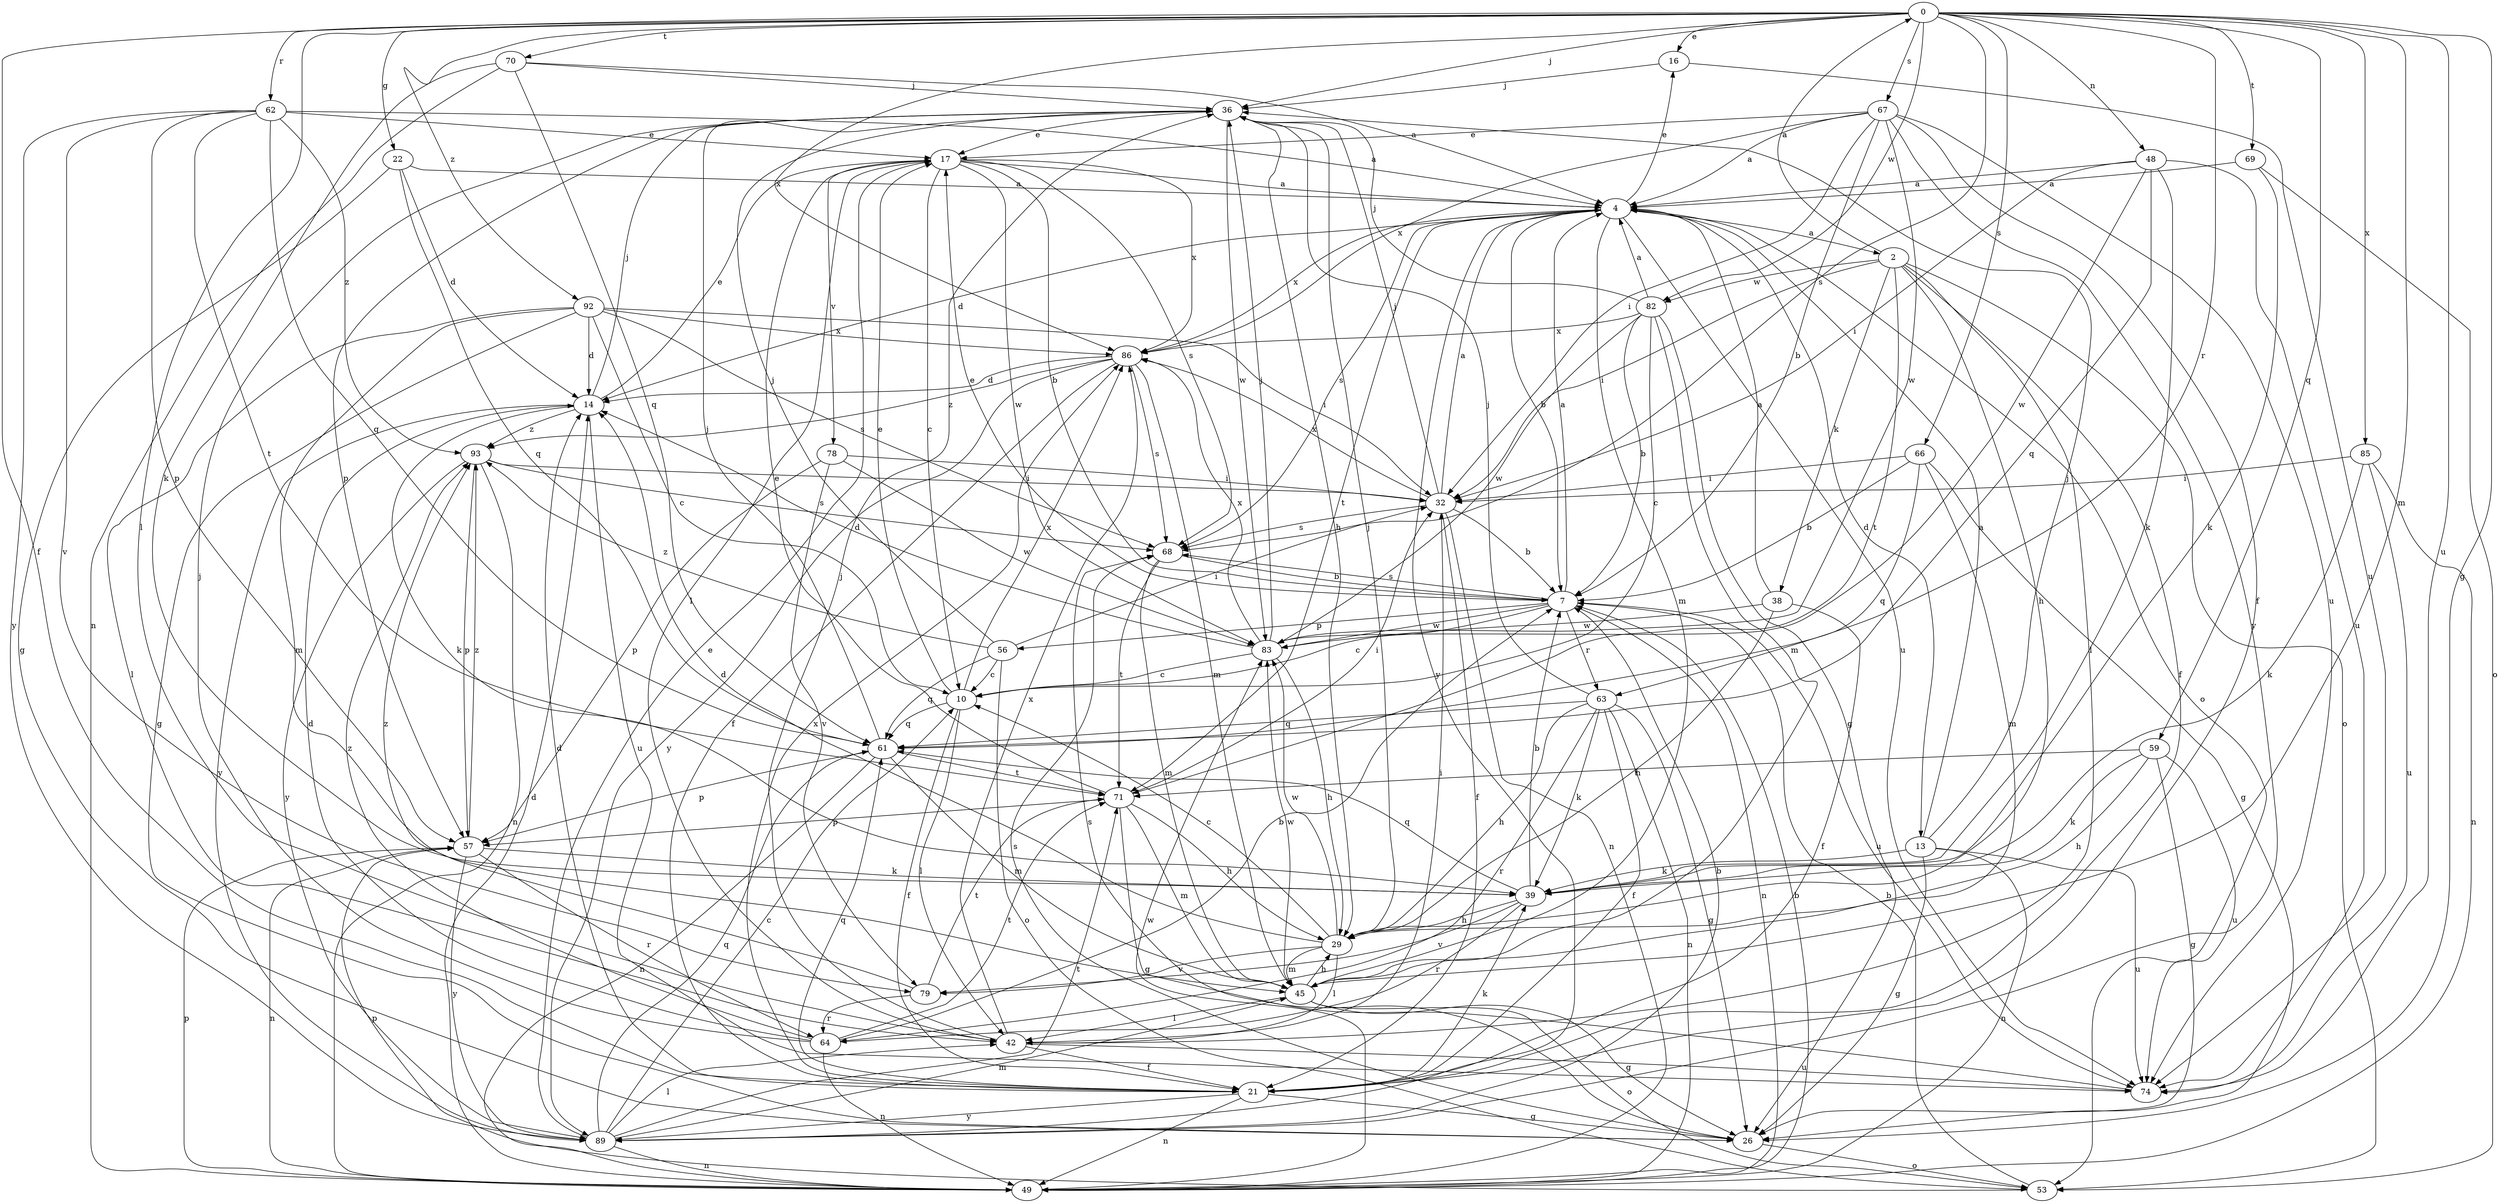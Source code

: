 strict digraph  {
0;
2;
4;
7;
10;
13;
14;
16;
17;
21;
22;
26;
29;
32;
36;
38;
39;
42;
45;
48;
49;
53;
56;
57;
59;
61;
62;
63;
64;
66;
67;
68;
69;
70;
71;
74;
78;
79;
82;
83;
85;
86;
89;
92;
93;
0 -> 16  [label=e];
0 -> 21  [label=f];
0 -> 22  [label=g];
0 -> 26  [label=g];
0 -> 36  [label=j];
0 -> 42  [label=l];
0 -> 45  [label=m];
0 -> 48  [label=n];
0 -> 59  [label=q];
0 -> 62  [label=r];
0 -> 63  [label=r];
0 -> 66  [label=s];
0 -> 67  [label=s];
0 -> 68  [label=s];
0 -> 69  [label=t];
0 -> 70  [label=t];
0 -> 74  [label=u];
0 -> 82  [label=w];
0 -> 85  [label=x];
0 -> 86  [label=x];
0 -> 92  [label=z];
2 -> 0  [label=a];
2 -> 21  [label=f];
2 -> 29  [label=h];
2 -> 32  [label=i];
2 -> 38  [label=k];
2 -> 42  [label=l];
2 -> 53  [label=o];
2 -> 71  [label=t];
2 -> 82  [label=w];
4 -> 2  [label=a];
4 -> 7  [label=b];
4 -> 13  [label=d];
4 -> 14  [label=d];
4 -> 16  [label=e];
4 -> 45  [label=m];
4 -> 53  [label=o];
4 -> 68  [label=s];
4 -> 71  [label=t];
4 -> 74  [label=u];
4 -> 86  [label=x];
4 -> 89  [label=y];
7 -> 4  [label=a];
7 -> 10  [label=c];
7 -> 17  [label=e];
7 -> 49  [label=n];
7 -> 56  [label=p];
7 -> 63  [label=r];
7 -> 68  [label=s];
7 -> 74  [label=u];
7 -> 83  [label=w];
10 -> 17  [label=e];
10 -> 21  [label=f];
10 -> 42  [label=l];
10 -> 61  [label=q];
10 -> 86  [label=x];
13 -> 4  [label=a];
13 -> 26  [label=g];
13 -> 36  [label=j];
13 -> 39  [label=k];
13 -> 49  [label=n];
13 -> 74  [label=u];
14 -> 17  [label=e];
14 -> 36  [label=j];
14 -> 39  [label=k];
14 -> 74  [label=u];
14 -> 89  [label=y];
14 -> 93  [label=z];
16 -> 36  [label=j];
16 -> 74  [label=u];
17 -> 4  [label=a];
17 -> 7  [label=b];
17 -> 10  [label=c];
17 -> 42  [label=l];
17 -> 68  [label=s];
17 -> 78  [label=v];
17 -> 83  [label=w];
17 -> 86  [label=x];
21 -> 14  [label=d];
21 -> 26  [label=g];
21 -> 39  [label=k];
21 -> 49  [label=n];
21 -> 61  [label=q];
21 -> 86  [label=x];
21 -> 89  [label=y];
22 -> 4  [label=a];
22 -> 14  [label=d];
22 -> 26  [label=g];
22 -> 61  [label=q];
26 -> 53  [label=o];
26 -> 68  [label=s];
29 -> 10  [label=c];
29 -> 14  [label=d];
29 -> 36  [label=j];
29 -> 42  [label=l];
29 -> 45  [label=m];
29 -> 79  [label=v];
29 -> 83  [label=w];
32 -> 4  [label=a];
32 -> 7  [label=b];
32 -> 21  [label=f];
32 -> 36  [label=j];
32 -> 49  [label=n];
32 -> 68  [label=s];
32 -> 86  [label=x];
36 -> 17  [label=e];
36 -> 29  [label=h];
36 -> 57  [label=p];
36 -> 83  [label=w];
38 -> 4  [label=a];
38 -> 21  [label=f];
38 -> 29  [label=h];
38 -> 83  [label=w];
39 -> 7  [label=b];
39 -> 29  [label=h];
39 -> 61  [label=q];
39 -> 64  [label=r];
39 -> 79  [label=v];
42 -> 21  [label=f];
42 -> 32  [label=i];
42 -> 36  [label=j];
42 -> 74  [label=u];
42 -> 86  [label=x];
45 -> 26  [label=g];
45 -> 29  [label=h];
45 -> 42  [label=l];
45 -> 53  [label=o];
45 -> 83  [label=w];
48 -> 4  [label=a];
48 -> 32  [label=i];
48 -> 39  [label=k];
48 -> 61  [label=q];
48 -> 74  [label=u];
48 -> 83  [label=w];
49 -> 7  [label=b];
49 -> 14  [label=d];
49 -> 57  [label=p];
49 -> 83  [label=w];
53 -> 7  [label=b];
53 -> 57  [label=p];
56 -> 10  [label=c];
56 -> 32  [label=i];
56 -> 36  [label=j];
56 -> 53  [label=o];
56 -> 61  [label=q];
56 -> 93  [label=z];
57 -> 39  [label=k];
57 -> 49  [label=n];
57 -> 64  [label=r];
57 -> 89  [label=y];
57 -> 93  [label=z];
59 -> 26  [label=g];
59 -> 29  [label=h];
59 -> 39  [label=k];
59 -> 71  [label=t];
59 -> 74  [label=u];
61 -> 36  [label=j];
61 -> 45  [label=m];
61 -> 49  [label=n];
61 -> 57  [label=p];
61 -> 71  [label=t];
62 -> 4  [label=a];
62 -> 17  [label=e];
62 -> 57  [label=p];
62 -> 61  [label=q];
62 -> 71  [label=t];
62 -> 79  [label=v];
62 -> 89  [label=y];
62 -> 93  [label=z];
63 -> 21  [label=f];
63 -> 26  [label=g];
63 -> 29  [label=h];
63 -> 36  [label=j];
63 -> 39  [label=k];
63 -> 49  [label=n];
63 -> 61  [label=q];
63 -> 64  [label=r];
64 -> 7  [label=b];
64 -> 14  [label=d];
64 -> 36  [label=j];
64 -> 49  [label=n];
64 -> 71  [label=t];
64 -> 93  [label=z];
66 -> 7  [label=b];
66 -> 26  [label=g];
66 -> 32  [label=i];
66 -> 45  [label=m];
66 -> 61  [label=q];
67 -> 4  [label=a];
67 -> 7  [label=b];
67 -> 17  [label=e];
67 -> 21  [label=f];
67 -> 32  [label=i];
67 -> 74  [label=u];
67 -> 83  [label=w];
67 -> 86  [label=x];
67 -> 89  [label=y];
68 -> 7  [label=b];
68 -> 45  [label=m];
68 -> 71  [label=t];
69 -> 4  [label=a];
69 -> 39  [label=k];
69 -> 53  [label=o];
70 -> 4  [label=a];
70 -> 36  [label=j];
70 -> 39  [label=k];
70 -> 49  [label=n];
70 -> 61  [label=q];
71 -> 17  [label=e];
71 -> 26  [label=g];
71 -> 29  [label=h];
71 -> 32  [label=i];
71 -> 45  [label=m];
71 -> 57  [label=p];
74 -> 68  [label=s];
78 -> 32  [label=i];
78 -> 57  [label=p];
78 -> 79  [label=v];
78 -> 83  [label=w];
79 -> 64  [label=r];
79 -> 71  [label=t];
79 -> 93  [label=z];
82 -> 4  [label=a];
82 -> 7  [label=b];
82 -> 10  [label=c];
82 -> 26  [label=g];
82 -> 36  [label=j];
82 -> 45  [label=m];
82 -> 83  [label=w];
82 -> 86  [label=x];
83 -> 10  [label=c];
83 -> 14  [label=d];
83 -> 29  [label=h];
83 -> 36  [label=j];
83 -> 86  [label=x];
85 -> 32  [label=i];
85 -> 39  [label=k];
85 -> 49  [label=n];
85 -> 74  [label=u];
86 -> 14  [label=d];
86 -> 21  [label=f];
86 -> 45  [label=m];
86 -> 68  [label=s];
86 -> 89  [label=y];
86 -> 93  [label=z];
89 -> 7  [label=b];
89 -> 10  [label=c];
89 -> 17  [label=e];
89 -> 42  [label=l];
89 -> 45  [label=m];
89 -> 49  [label=n];
89 -> 61  [label=q];
89 -> 71  [label=t];
92 -> 10  [label=c];
92 -> 14  [label=d];
92 -> 26  [label=g];
92 -> 32  [label=i];
92 -> 42  [label=l];
92 -> 45  [label=m];
92 -> 68  [label=s];
92 -> 86  [label=x];
93 -> 32  [label=i];
93 -> 49  [label=n];
93 -> 57  [label=p];
93 -> 68  [label=s];
93 -> 89  [label=y];
}
